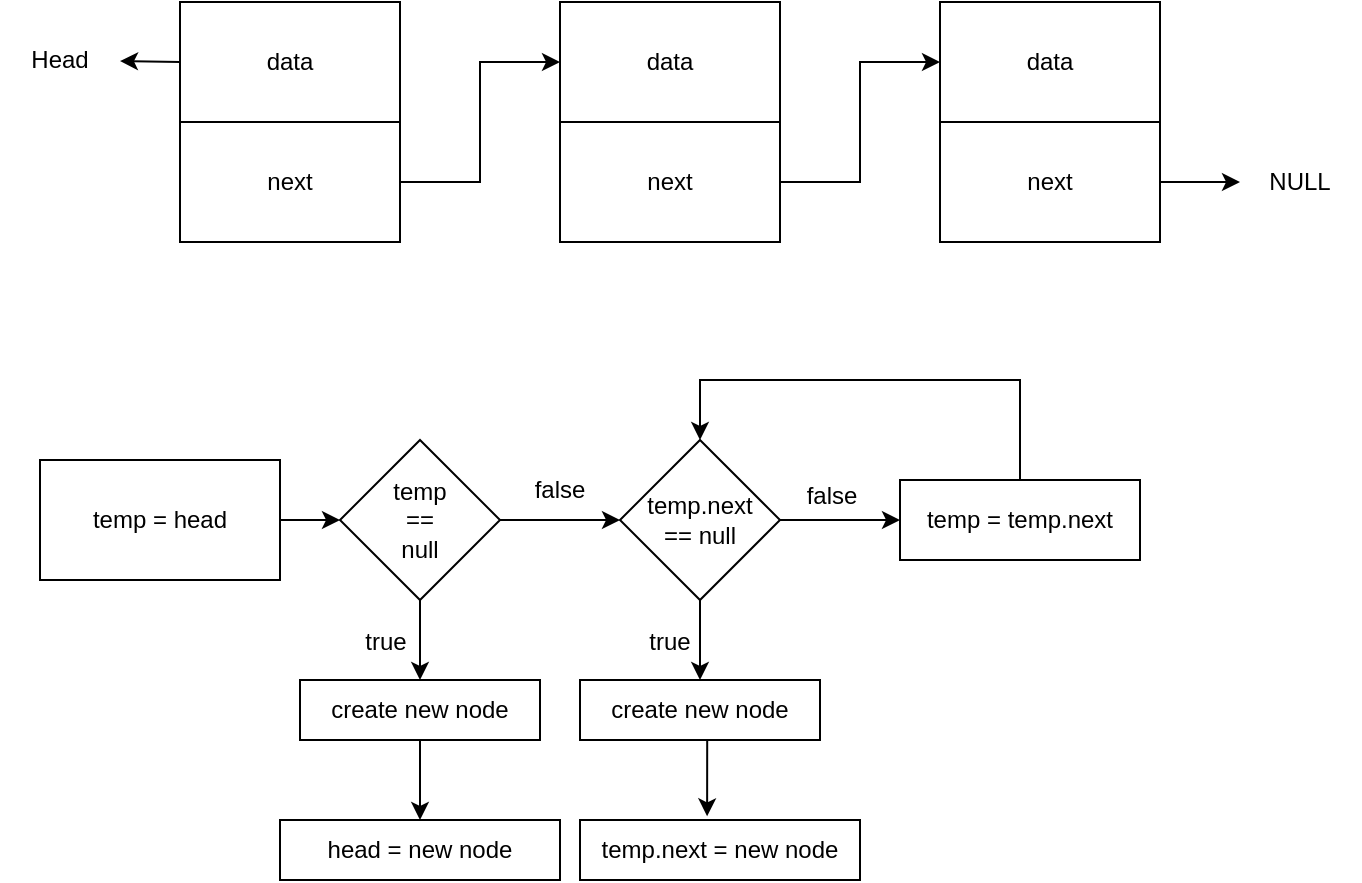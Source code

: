 <mxfile version="21.6.9" type="github">
  <diagram name="Page-1" id="GhU9vDB0ob8qFjlzjYEh">
    <mxGraphModel dx="1434" dy="771" grid="1" gridSize="10" guides="1" tooltips="1" connect="1" arrows="1" fold="1" page="1" pageScale="1" pageWidth="850" pageHeight="1100" math="0" shadow="0">
      <root>
        <mxCell id="0" />
        <mxCell id="1" parent="0" />
        <mxCell id="mPQEaO69_Ep9jG9V3_9A-16" style="edgeStyle=orthogonalEdgeStyle;rounded=0;orthogonalLoop=1;jettySize=auto;html=1;exitX=1;exitY=0.5;exitDx=0;exitDy=0;entryX=0;entryY=0.5;entryDx=0;entryDy=0;" parent="1" source="mPQEaO69_Ep9jG9V3_9A-2" target="mPQEaO69_Ep9jG9V3_9A-6" edge="1">
          <mxGeometry relative="1" as="geometry" />
        </mxCell>
        <mxCell id="mPQEaO69_Ep9jG9V3_9A-2" value="next" style="rounded=0;whiteSpace=wrap;html=1;" parent="1" vertex="1">
          <mxGeometry x="140" y="181" width="110" height="60" as="geometry" />
        </mxCell>
        <mxCell id="mPQEaO69_Ep9jG9V3_9A-4" value="data" style="rounded=0;whiteSpace=wrap;html=1;" parent="1" vertex="1">
          <mxGeometry x="140" y="121" width="110" height="60" as="geometry" />
        </mxCell>
        <mxCell id="mPQEaO69_Ep9jG9V3_9A-17" style="edgeStyle=orthogonalEdgeStyle;rounded=0;orthogonalLoop=1;jettySize=auto;html=1;exitX=1;exitY=0.5;exitDx=0;exitDy=0;entryX=0;entryY=0.5;entryDx=0;entryDy=0;" parent="1" source="mPQEaO69_Ep9jG9V3_9A-5" target="mPQEaO69_Ep9jG9V3_9A-8" edge="1">
          <mxGeometry relative="1" as="geometry" />
        </mxCell>
        <mxCell id="mPQEaO69_Ep9jG9V3_9A-5" value="next" style="rounded=0;whiteSpace=wrap;html=1;" parent="1" vertex="1">
          <mxGeometry x="330" y="181" width="110" height="60" as="geometry" />
        </mxCell>
        <mxCell id="mPQEaO69_Ep9jG9V3_9A-6" value="data" style="rounded=0;whiteSpace=wrap;html=1;" parent="1" vertex="1">
          <mxGeometry x="330" y="121" width="110" height="60" as="geometry" />
        </mxCell>
        <mxCell id="mPQEaO69_Ep9jG9V3_9A-9" style="edgeStyle=orthogonalEdgeStyle;rounded=0;orthogonalLoop=1;jettySize=auto;html=1;exitX=1;exitY=0.5;exitDx=0;exitDy=0;" parent="1" source="mPQEaO69_Ep9jG9V3_9A-7" target="mPQEaO69_Ep9jG9V3_9A-10" edge="1">
          <mxGeometry relative="1" as="geometry">
            <mxPoint x="700" y="211" as="targetPoint" />
          </mxGeometry>
        </mxCell>
        <mxCell id="mPQEaO69_Ep9jG9V3_9A-7" value="next" style="rounded=0;whiteSpace=wrap;html=1;" parent="1" vertex="1">
          <mxGeometry x="520" y="181" width="110" height="60" as="geometry" />
        </mxCell>
        <mxCell id="mPQEaO69_Ep9jG9V3_9A-8" value="data" style="rounded=0;whiteSpace=wrap;html=1;" parent="1" vertex="1">
          <mxGeometry x="520" y="121" width="110" height="60" as="geometry" />
        </mxCell>
        <mxCell id="mPQEaO69_Ep9jG9V3_9A-10" value="NULL" style="text;html=1;strokeColor=none;fillColor=none;align=center;verticalAlign=middle;whiteSpace=wrap;rounded=0;" parent="1" vertex="1">
          <mxGeometry x="670" y="196" width="60" height="30" as="geometry" />
        </mxCell>
        <mxCell id="mPQEaO69_Ep9jG9V3_9A-14" value="" style="endArrow=classic;html=1;rounded=0;exitX=0;exitY=0.5;exitDx=0;exitDy=0;" parent="1" source="mPQEaO69_Ep9jG9V3_9A-4" target="mPQEaO69_Ep9jG9V3_9A-15" edge="1">
          <mxGeometry width="50" height="50" relative="1" as="geometry">
            <mxPoint x="380" y="270" as="sourcePoint" />
            <mxPoint x="80" y="150" as="targetPoint" />
          </mxGeometry>
        </mxCell>
        <mxCell id="mPQEaO69_Ep9jG9V3_9A-15" value="Head" style="text;html=1;strokeColor=none;fillColor=none;align=center;verticalAlign=middle;whiteSpace=wrap;rounded=0;" parent="1" vertex="1">
          <mxGeometry x="50" y="135" width="60" height="30" as="geometry" />
        </mxCell>
        <mxCell id="mPQEaO69_Ep9jG9V3_9A-26" style="edgeStyle=orthogonalEdgeStyle;rounded=0;orthogonalLoop=1;jettySize=auto;html=1;exitX=0.5;exitY=1;exitDx=0;exitDy=0;" parent="1" source="mPQEaO69_Ep9jG9V3_9A-18" target="mPQEaO69_Ep9jG9V3_9A-21" edge="1">
          <mxGeometry relative="1" as="geometry" />
        </mxCell>
        <mxCell id="mPQEaO69_Ep9jG9V3_9A-46" style="edgeStyle=orthogonalEdgeStyle;rounded=0;orthogonalLoop=1;jettySize=auto;html=1;exitX=1;exitY=0.5;exitDx=0;exitDy=0;entryX=0;entryY=0.5;entryDx=0;entryDy=0;" parent="1" source="mPQEaO69_Ep9jG9V3_9A-18" target="mPQEaO69_Ep9jG9V3_9A-32" edge="1">
          <mxGeometry relative="1" as="geometry" />
        </mxCell>
        <mxCell id="mPQEaO69_Ep9jG9V3_9A-18" value="temp&lt;br&gt;==&lt;br&gt;null" style="rhombus;whiteSpace=wrap;html=1;" parent="1" vertex="1">
          <mxGeometry x="220" y="340" width="80" height="80" as="geometry" />
        </mxCell>
        <mxCell id="mPQEaO69_Ep9jG9V3_9A-52" style="edgeStyle=orthogonalEdgeStyle;rounded=0;orthogonalLoop=1;jettySize=auto;html=1;exitX=1;exitY=0.5;exitDx=0;exitDy=0;entryX=0;entryY=0.5;entryDx=0;entryDy=0;" parent="1" source="mPQEaO69_Ep9jG9V3_9A-19" target="mPQEaO69_Ep9jG9V3_9A-18" edge="1">
          <mxGeometry relative="1" as="geometry" />
        </mxCell>
        <mxCell id="mPQEaO69_Ep9jG9V3_9A-19" value="temp = head" style="rounded=0;whiteSpace=wrap;html=1;" parent="1" vertex="1">
          <mxGeometry x="70" y="350" width="120" height="60" as="geometry" />
        </mxCell>
        <mxCell id="mPQEaO69_Ep9jG9V3_9A-31" style="edgeStyle=orthogonalEdgeStyle;rounded=0;orthogonalLoop=1;jettySize=auto;html=1;exitX=0.5;exitY=1;exitDx=0;exitDy=0;entryX=0.5;entryY=0;entryDx=0;entryDy=0;" parent="1" source="mPQEaO69_Ep9jG9V3_9A-21" edge="1">
          <mxGeometry relative="1" as="geometry">
            <mxPoint x="260" y="530.0" as="targetPoint" />
          </mxGeometry>
        </mxCell>
        <mxCell id="mPQEaO69_Ep9jG9V3_9A-21" value="create new node" style="rounded=0;whiteSpace=wrap;html=1;" parent="1" vertex="1">
          <mxGeometry x="200" y="460" width="120" height="30" as="geometry" />
        </mxCell>
        <mxCell id="mPQEaO69_Ep9jG9V3_9A-27" value="true" style="text;html=1;strokeColor=none;fillColor=none;align=center;verticalAlign=middle;whiteSpace=wrap;rounded=0;" parent="1" vertex="1">
          <mxGeometry x="213" y="426" width="60" height="30" as="geometry" />
        </mxCell>
        <mxCell id="mPQEaO69_Ep9jG9V3_9A-40" style="edgeStyle=orthogonalEdgeStyle;rounded=0;orthogonalLoop=1;jettySize=auto;html=1;exitX=0.5;exitY=1;exitDx=0;exitDy=0;entryX=0.5;entryY=0;entryDx=0;entryDy=0;" parent="1" source="mPQEaO69_Ep9jG9V3_9A-32" target="mPQEaO69_Ep9jG9V3_9A-34" edge="1">
          <mxGeometry relative="1" as="geometry" />
        </mxCell>
        <mxCell id="mPQEaO69_Ep9jG9V3_9A-44" style="edgeStyle=orthogonalEdgeStyle;rounded=0;orthogonalLoop=1;jettySize=auto;html=1;exitX=1;exitY=0.5;exitDx=0;exitDy=0;entryX=0;entryY=0.5;entryDx=0;entryDy=0;" parent="1" source="mPQEaO69_Ep9jG9V3_9A-32" target="mPQEaO69_Ep9jG9V3_9A-37" edge="1">
          <mxGeometry relative="1" as="geometry" />
        </mxCell>
        <mxCell id="mPQEaO69_Ep9jG9V3_9A-32" value="temp.next&lt;br&gt;== null" style="rhombus;whiteSpace=wrap;html=1;" parent="1" vertex="1">
          <mxGeometry x="360" y="340" width="80" height="80" as="geometry" />
        </mxCell>
        <mxCell id="mPQEaO69_Ep9jG9V3_9A-33" value="head = new node" style="rounded=0;whiteSpace=wrap;html=1;" parent="1" vertex="1">
          <mxGeometry x="190" y="530" width="140" height="30" as="geometry" />
        </mxCell>
        <mxCell id="mPQEaO69_Ep9jG9V3_9A-43" style="edgeStyle=orthogonalEdgeStyle;rounded=0;orthogonalLoop=1;jettySize=auto;html=1;exitX=0.5;exitY=1;exitDx=0;exitDy=0;entryX=0.454;entryY=-0.061;entryDx=0;entryDy=0;entryPerimeter=0;" parent="1" source="mPQEaO69_Ep9jG9V3_9A-34" target="mPQEaO69_Ep9jG9V3_9A-36" edge="1">
          <mxGeometry relative="1" as="geometry" />
        </mxCell>
        <mxCell id="mPQEaO69_Ep9jG9V3_9A-34" value="create new node" style="rounded=0;whiteSpace=wrap;html=1;" parent="1" vertex="1">
          <mxGeometry x="340" y="460" width="120" height="30" as="geometry" />
        </mxCell>
        <mxCell id="mPQEaO69_Ep9jG9V3_9A-36" value="temp.next = new node" style="rounded=0;whiteSpace=wrap;html=1;" parent="1" vertex="1">
          <mxGeometry x="340" y="530" width="140" height="30" as="geometry" />
        </mxCell>
        <mxCell id="mPQEaO69_Ep9jG9V3_9A-50" style="edgeStyle=orthogonalEdgeStyle;rounded=0;orthogonalLoop=1;jettySize=auto;html=1;exitX=0.5;exitY=0;exitDx=0;exitDy=0;entryX=0.5;entryY=0;entryDx=0;entryDy=0;" parent="1" source="mPQEaO69_Ep9jG9V3_9A-37" target="mPQEaO69_Ep9jG9V3_9A-32" edge="1">
          <mxGeometry relative="1" as="geometry">
            <Array as="points">
              <mxPoint x="560" y="310" />
              <mxPoint x="400" y="310" />
            </Array>
          </mxGeometry>
        </mxCell>
        <mxCell id="mPQEaO69_Ep9jG9V3_9A-37" value="temp = temp.next" style="rounded=0;whiteSpace=wrap;html=1;" parent="1" vertex="1">
          <mxGeometry x="500" y="360" width="120" height="40" as="geometry" />
        </mxCell>
        <mxCell id="mPQEaO69_Ep9jG9V3_9A-47" value="false" style="text;html=1;strokeColor=none;fillColor=none;align=center;verticalAlign=middle;whiteSpace=wrap;rounded=0;" parent="1" vertex="1">
          <mxGeometry x="300" y="350" width="60" height="30" as="geometry" />
        </mxCell>
        <mxCell id="mPQEaO69_Ep9jG9V3_9A-48" value="false" style="text;html=1;strokeColor=none;fillColor=none;align=center;verticalAlign=middle;whiteSpace=wrap;rounded=0;" parent="1" vertex="1">
          <mxGeometry x="436" y="353" width="60" height="30" as="geometry" />
        </mxCell>
        <mxCell id="mPQEaO69_Ep9jG9V3_9A-51" value="true" style="text;html=1;strokeColor=none;fillColor=none;align=center;verticalAlign=middle;whiteSpace=wrap;rounded=0;" parent="1" vertex="1">
          <mxGeometry x="355" y="426" width="60" height="30" as="geometry" />
        </mxCell>
      </root>
    </mxGraphModel>
  </diagram>
</mxfile>

